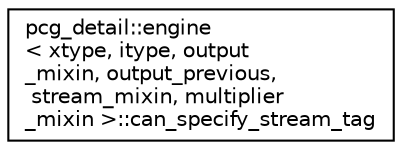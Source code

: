 digraph "Graphical Class Hierarchy"
{
 // LATEX_PDF_SIZE
  edge [fontname="Helvetica",fontsize="10",labelfontname="Helvetica",labelfontsize="10"];
  node [fontname="Helvetica",fontsize="10",shape=record];
  rankdir="LR";
  Node0 [label="pcg_detail::engine\l\< xtype, itype, output\l_mixin, output_previous,\l stream_mixin, multiplier\l_mixin \>::can_specify_stream_tag",height=0.2,width=0.4,color="black", fillcolor="white", style="filled",URL="$structpcg__detail_1_1engine_1_1can__specify__stream__tag.html",tooltip=" "];
}
